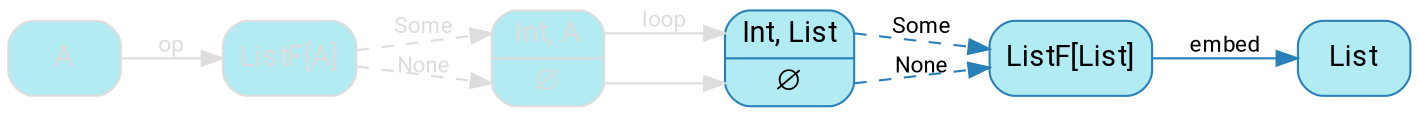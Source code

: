 digraph {
    bgcolor=transparent
    splines=false
    rankdir=LR

    // Default theme: disabled
    node[shape="rectangle" style="rounded,filled" color="#dddddd" fillcolor="#b2ebf2" fontcolor="#dddddd" fontname="Segoe UI,Roboto,Helvetica,Arial,sans-serif"]
    edge [color="#dddddd" fontcolor="#dddddd" fontname="Segoe UI,Roboto,Helvetica,Arial,sans-serif" fontsize=11]

    ListStruct[shape=record label="<cons> Int, List| <nil> ∅" color="#2980B9" fillcolor="#b2ebf2" fontcolor="#000000"]
    ListStruct2[shape=record label="<cons> Int, A| <nil> ∅"]
    ListFA[label="ListF[A]"]
    ListFList[label="ListF[List]" color="#2980B9" fillcolor="#b2ebf2" fontcolor="#000000"]
    List[color="#2980B9" fillcolor="#b2ebf2" fontcolor="#000000"]

    A                -> ListFA[label=op]
    ListFA           -> ListStruct2:cons[style=dashed label=Some]
    ListFA           -> ListStruct2:nil[style=dashed label=None]
    ListStruct2:cons -> ListStruct:cons[label=loop]
    ListStruct2:nil  -> ListStruct:nil
    ListStruct:cons  -> ListFList[style=dashed label="Some" color="#2980B9" fontcolor="#000000"]
    ListStruct:nil   -> ListFList[style=dashed label="None" color="#2980B9" fontcolor="#000000"]
    ListFList        -> List[label=embed color="#2980B9" fontcolor="#000000"]
}
